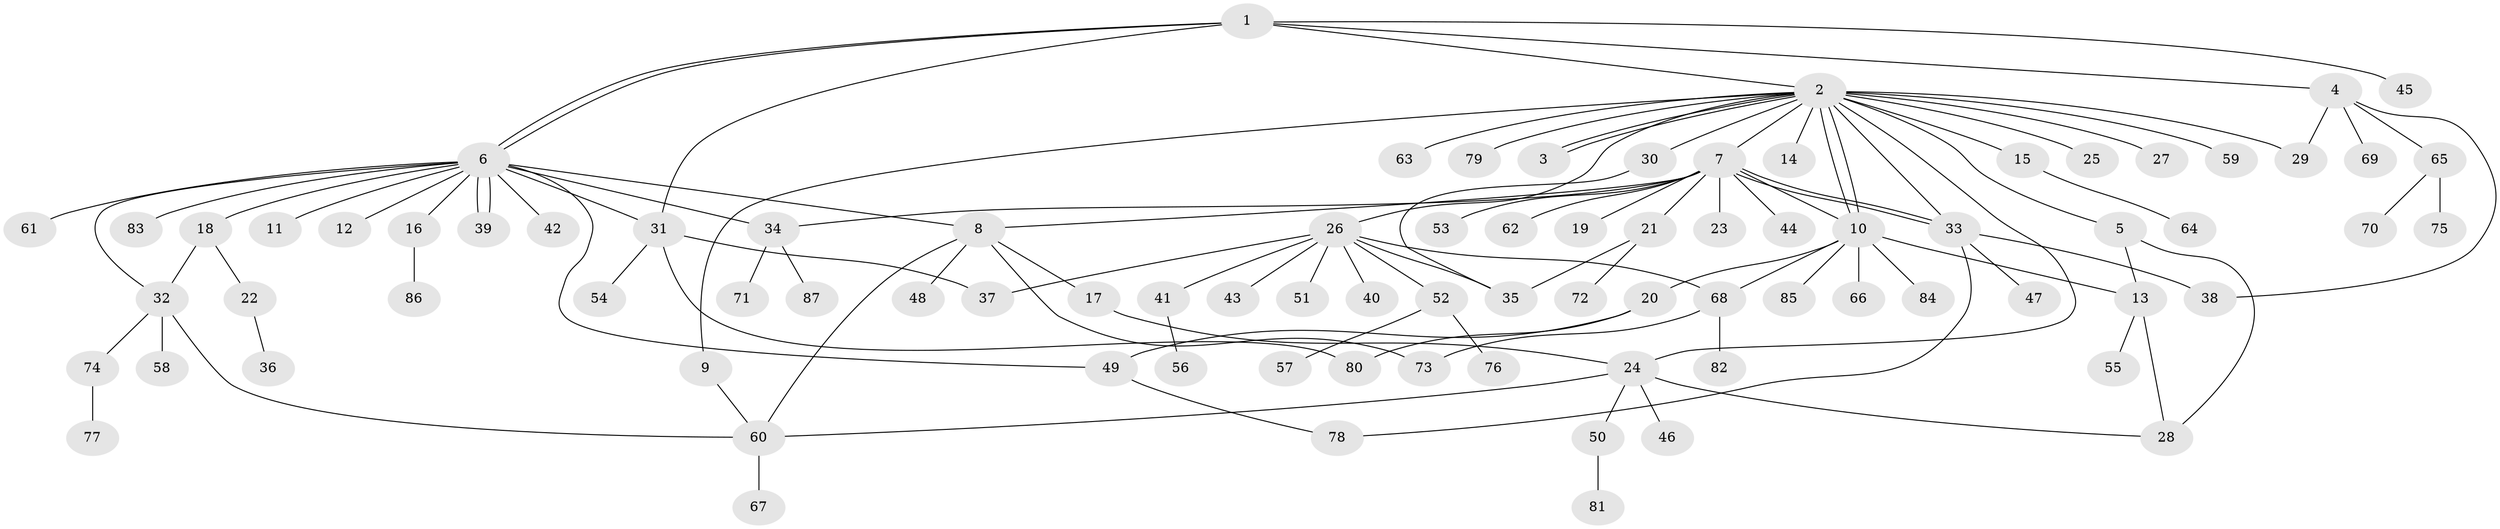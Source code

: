 // coarse degree distribution, {3: 0.11475409836065574, 2: 0.21311475409836064, 1: 0.45901639344262296, 10: 0.01639344262295082, 5: 0.03278688524590164, 4: 0.09836065573770492, 8: 0.01639344262295082, 17: 0.01639344262295082, 13: 0.01639344262295082, 7: 0.01639344262295082}
// Generated by graph-tools (version 1.1) at 2025/36/03/04/25 23:36:42]
// undirected, 87 vertices, 114 edges
graph export_dot {
  node [color=gray90,style=filled];
  1;
  2;
  3;
  4;
  5;
  6;
  7;
  8;
  9;
  10;
  11;
  12;
  13;
  14;
  15;
  16;
  17;
  18;
  19;
  20;
  21;
  22;
  23;
  24;
  25;
  26;
  27;
  28;
  29;
  30;
  31;
  32;
  33;
  34;
  35;
  36;
  37;
  38;
  39;
  40;
  41;
  42;
  43;
  44;
  45;
  46;
  47;
  48;
  49;
  50;
  51;
  52;
  53;
  54;
  55;
  56;
  57;
  58;
  59;
  60;
  61;
  62;
  63;
  64;
  65;
  66;
  67;
  68;
  69;
  70;
  71;
  72;
  73;
  74;
  75;
  76;
  77;
  78;
  79;
  80;
  81;
  82;
  83;
  84;
  85;
  86;
  87;
  1 -- 2;
  1 -- 4;
  1 -- 6;
  1 -- 6;
  1 -- 31;
  1 -- 45;
  2 -- 3;
  2 -- 3;
  2 -- 5;
  2 -- 7;
  2 -- 9;
  2 -- 10;
  2 -- 10;
  2 -- 14;
  2 -- 15;
  2 -- 24;
  2 -- 25;
  2 -- 26;
  2 -- 27;
  2 -- 29;
  2 -- 30;
  2 -- 33;
  2 -- 59;
  2 -- 63;
  2 -- 79;
  4 -- 29;
  4 -- 38;
  4 -- 65;
  4 -- 69;
  5 -- 13;
  5 -- 28;
  6 -- 8;
  6 -- 11;
  6 -- 12;
  6 -- 16;
  6 -- 18;
  6 -- 31;
  6 -- 32;
  6 -- 34;
  6 -- 39;
  6 -- 39;
  6 -- 42;
  6 -- 49;
  6 -- 61;
  6 -- 83;
  7 -- 8;
  7 -- 10;
  7 -- 19;
  7 -- 21;
  7 -- 23;
  7 -- 33;
  7 -- 33;
  7 -- 34;
  7 -- 44;
  7 -- 53;
  7 -- 62;
  8 -- 17;
  8 -- 48;
  8 -- 60;
  8 -- 73;
  9 -- 60;
  10 -- 13;
  10 -- 20;
  10 -- 66;
  10 -- 68;
  10 -- 84;
  10 -- 85;
  13 -- 28;
  13 -- 55;
  15 -- 64;
  16 -- 86;
  17 -- 24;
  18 -- 22;
  18 -- 32;
  20 -- 49;
  20 -- 80;
  21 -- 35;
  21 -- 72;
  22 -- 36;
  24 -- 28;
  24 -- 46;
  24 -- 50;
  24 -- 60;
  26 -- 35;
  26 -- 37;
  26 -- 40;
  26 -- 41;
  26 -- 43;
  26 -- 51;
  26 -- 52;
  26 -- 68;
  30 -- 35;
  31 -- 37;
  31 -- 54;
  31 -- 80;
  32 -- 58;
  32 -- 60;
  32 -- 74;
  33 -- 38;
  33 -- 47;
  33 -- 78;
  34 -- 71;
  34 -- 87;
  41 -- 56;
  49 -- 78;
  50 -- 81;
  52 -- 57;
  52 -- 76;
  60 -- 67;
  65 -- 70;
  65 -- 75;
  68 -- 73;
  68 -- 82;
  74 -- 77;
}
